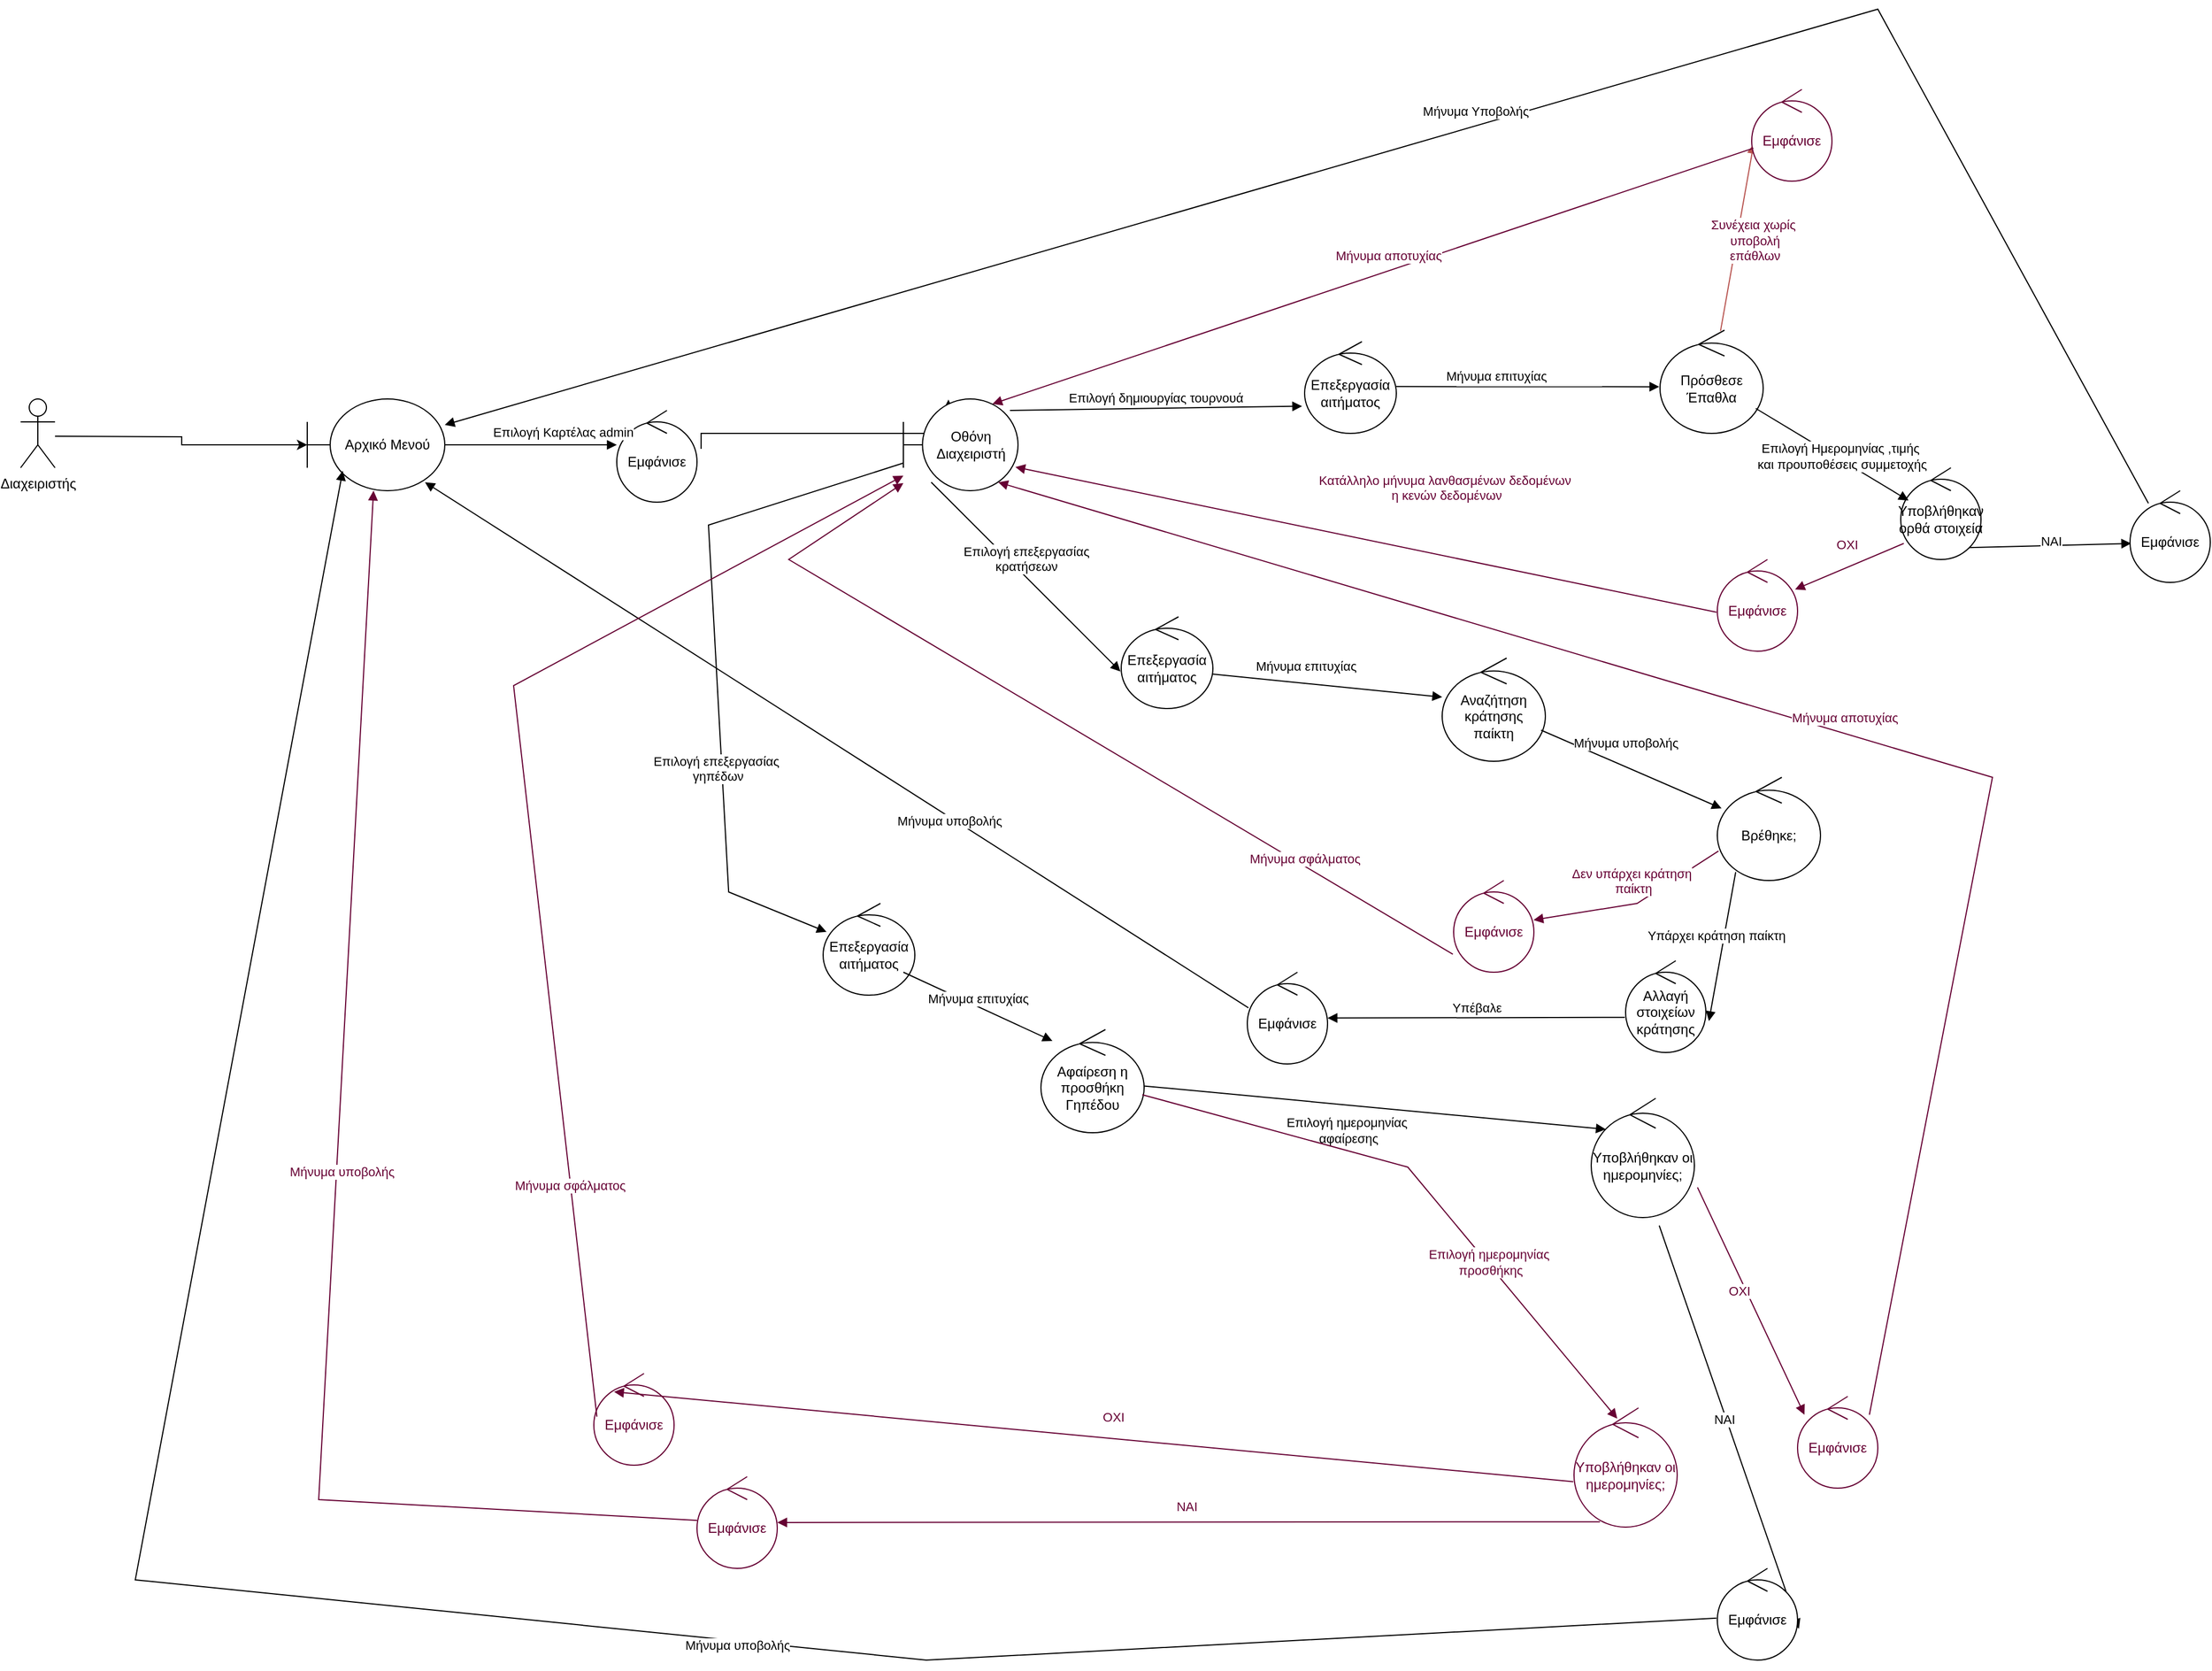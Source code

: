 <mxfile version="17.5.0" type="device"><diagram id="C5RBs43oDa-KdzZeNtuy" name="Page-1"><mxGraphModel dx="4498" dy="2693" grid="1" gridSize="10" guides="1" tooltips="1" connect="1" arrows="1" fold="1" page="1" pageScale="1" pageWidth="827" pageHeight="1169" math="0" shadow="0"><root><mxCell id="WIyWlLk6GJQsqaUBKTNV-0"/><mxCell id="WIyWlLk6GJQsqaUBKTNV-1" parent="WIyWlLk6GJQsqaUBKTNV-0"/><mxCell id="YTxGb8-02LjuwLGzg1cz-10" value="Διαχειριστής" style="shape=umlActor;verticalLabelPosition=bottom;verticalAlign=top;html=1;" vertex="1" parent="WIyWlLk6GJQsqaUBKTNV-1"><mxGeometry x="-1620" y="-810" width="30" height="60" as="geometry"/></mxCell><mxCell id="YTxGb8-02LjuwLGzg1cz-11" value="Αρχικό Μενού" style="shape=umlBoundary;whiteSpace=wrap;html=1;" vertex="1" parent="WIyWlLk6GJQsqaUBKTNV-1"><mxGeometry x="-1370" y="-810" width="120" height="80" as="geometry"/></mxCell><mxCell id="YTxGb8-02LjuwLGzg1cz-12" style="edgeStyle=orthogonalEdgeStyle;rounded=0;orthogonalLoop=1;jettySize=auto;html=1;entryX=0;entryY=0.5;entryDx=0;entryDy=0;entryPerimeter=0;exitX=0.5;exitY=0.5;exitDx=0;exitDy=0;exitPerimeter=0;" edge="1" parent="WIyWlLk6GJQsqaUBKTNV-1" target="YTxGb8-02LjuwLGzg1cz-11"><mxGeometry relative="1" as="geometry"><mxPoint x="-1292.08" y="-790.03" as="targetPoint"/><mxPoint x="-1590" y="-777.55" as="sourcePoint"/></mxGeometry></mxCell><mxCell id="YTxGb8-02LjuwLGzg1cz-13" value="Εμφάνισε" style="ellipse;shape=umlControl;whiteSpace=wrap;html=1;" vertex="1" parent="WIyWlLk6GJQsqaUBKTNV-1"><mxGeometry x="-1100" y="-800" width="70" height="80" as="geometry"/></mxCell><mxCell id="YTxGb8-02LjuwLGzg1cz-14" value="Επιλογή Καρτέλας admin" style="html=1;verticalAlign=bottom;endArrow=block;rounded=0;exitX=1;exitY=0.5;exitDx=0;exitDy=0;exitPerimeter=0;entryX=0;entryY=0.375;entryDx=0;entryDy=0;entryPerimeter=0;" edge="1" parent="WIyWlLk6GJQsqaUBKTNV-1" source="YTxGb8-02LjuwLGzg1cz-11" target="YTxGb8-02LjuwLGzg1cz-13"><mxGeometry x="0.371" y="3" width="80" relative="1" as="geometry"><mxPoint x="-1060" y="-780" as="sourcePoint"/><mxPoint x="-958.83" y="-712.92" as="targetPoint"/><mxPoint y="1" as="offset"/></mxGeometry></mxCell><mxCell id="YTxGb8-02LjuwLGzg1cz-15" style="edgeStyle=orthogonalEdgeStyle;rounded=0;orthogonalLoop=1;jettySize=auto;html=1;exitX=1.051;exitY=0.418;exitDx=0;exitDy=0;exitPerimeter=0;entryX=0.393;entryY=0.007;entryDx=0;entryDy=0;entryPerimeter=0;" edge="1" parent="WIyWlLk6GJQsqaUBKTNV-1" source="YTxGb8-02LjuwLGzg1cz-13" target="YTxGb8-02LjuwLGzg1cz-16"><mxGeometry relative="1" as="geometry"><mxPoint x="-540" y="-820" as="targetPoint"/><mxPoint x="-690" y="-819.98" as="sourcePoint"/><Array as="points"><mxPoint x="-1026" y="-780"/><mxPoint x="-811" y="-780"/></Array></mxGeometry></mxCell><mxCell id="YTxGb8-02LjuwLGzg1cz-16" value="Οθόνη Διαχειριστή" style="shape=umlBoundary;whiteSpace=wrap;html=1;" vertex="1" parent="WIyWlLk6GJQsqaUBKTNV-1"><mxGeometry x="-850" y="-810" width="100" height="80" as="geometry"/></mxCell><mxCell id="YTxGb8-02LjuwLGzg1cz-17" value="Επεξεργασία αιτήματος&lt;br&gt;" style="ellipse;shape=umlControl;whiteSpace=wrap;html=1;" vertex="1" parent="WIyWlLk6GJQsqaUBKTNV-1"><mxGeometry x="-500" y="-860" width="80" height="80" as="geometry"/></mxCell><mxCell id="YTxGb8-02LjuwLGzg1cz-18" value="Επιλογή δημιουργίας τουρνουά" style="html=1;verticalAlign=bottom;endArrow=block;rounded=0;exitX=0.93;exitY=0.125;exitDx=0;exitDy=0;exitPerimeter=0;entryX=-0.027;entryY=0.704;entryDx=0;entryDy=0;entryPerimeter=0;" edge="1" parent="WIyWlLk6GJQsqaUBKTNV-1" source="YTxGb8-02LjuwLGzg1cz-16" target="YTxGb8-02LjuwLGzg1cz-17"><mxGeometry width="80" relative="1" as="geometry"><mxPoint x="-430" y="-790" as="sourcePoint"/><mxPoint x="-110" y="-910" as="targetPoint"/></mxGeometry></mxCell><mxCell id="YTxGb8-02LjuwLGzg1cz-19" value="" style="html=1;verticalAlign=bottom;endArrow=block;rounded=0;entryX=-0.007;entryY=0.548;entryDx=0;entryDy=0;entryPerimeter=0;" edge="1" parent="WIyWlLk6GJQsqaUBKTNV-1" target="YTxGb8-02LjuwLGzg1cz-21"><mxGeometry x="0.062" y="-3" width="80" relative="1" as="geometry"><mxPoint x="-420" y="-820.83" as="sourcePoint"/><mxPoint x="-320.0" y="-820.83" as="targetPoint"/><mxPoint as="offset"/></mxGeometry></mxCell><mxCell id="YTxGb8-02LjuwLGzg1cz-20" value="Μήνυμα επιτυχίας" style="edgeLabel;html=1;align=center;verticalAlign=middle;resizable=0;points=[];" vertex="1" connectable="0" parent="YTxGb8-02LjuwLGzg1cz-19"><mxGeometry x="-0.277" y="3" relative="1" as="geometry"><mxPoint x="4" y="-6" as="offset"/></mxGeometry></mxCell><mxCell id="YTxGb8-02LjuwLGzg1cz-21" value="Πρόσθεσε Έπαθλα" style="ellipse;shape=umlControl;whiteSpace=wrap;html=1;rotation=0;" vertex="1" parent="WIyWlLk6GJQsqaUBKTNV-1"><mxGeometry x="-190" y="-870" width="90" height="90" as="geometry"/></mxCell><mxCell id="YTxGb8-02LjuwLGzg1cz-24" value="Συνέχεια χωρίς&lt;br&gt;&amp;nbsp;υποβολή&lt;br&gt;&amp;nbsp;επάθλων" style="html=1;verticalAlign=bottom;endArrow=block;rounded=0;entryX=0.025;entryY=0.592;entryDx=0;entryDy=0;entryPerimeter=0;fillColor=#f8cecc;strokeColor=#b85450;fontColor=#660033;" edge="1" parent="WIyWlLk6GJQsqaUBKTNV-1" target="YTxGb8-02LjuwLGzg1cz-25" source="YTxGb8-02LjuwLGzg1cz-21"><mxGeometry x="-0.264" y="-18" width="80" relative="1" as="geometry"><mxPoint x="-411.96" y="-498.99" as="sourcePoint"/><mxPoint x="-320" y="-559" as="targetPoint"/><mxPoint as="offset"/><Array as="points"/></mxGeometry></mxCell><mxCell id="YTxGb8-02LjuwLGzg1cz-25" value="Εμφάνισε" style="ellipse;shape=umlControl;whiteSpace=wrap;html=1;fontColor=#660033;strokeColor=#660033;" vertex="1" parent="WIyWlLk6GJQsqaUBKTNV-1"><mxGeometry x="-110" y="-1080" width="70" height="80" as="geometry"/></mxCell><mxCell id="YTxGb8-02LjuwLGzg1cz-26" value="Υποβλήθηκαν ορθά στοιχεία" style="ellipse;shape=umlControl;whiteSpace=wrap;html=1;" vertex="1" parent="WIyWlLk6GJQsqaUBKTNV-1"><mxGeometry x="20" y="-750" width="70" height="80" as="geometry"/></mxCell><mxCell id="YTxGb8-02LjuwLGzg1cz-27" value="" style="html=1;verticalAlign=bottom;endArrow=block;rounded=0;entryX=0.097;entryY=0.357;entryDx=0;entryDy=0;entryPerimeter=0;" edge="1" parent="WIyWlLk6GJQsqaUBKTNV-1" target="YTxGb8-02LjuwLGzg1cz-26" source="YTxGb8-02LjuwLGzg1cz-21"><mxGeometry x="0.062" y="-3" width="80" relative="1" as="geometry"><mxPoint x="-456.99" y="-479" as="sourcePoint"/><mxPoint x="-457" y="-380" as="targetPoint"/><mxPoint as="offset"/></mxGeometry></mxCell><mxCell id="YTxGb8-02LjuwLGzg1cz-28" value="Επιλογή Ημερομηνίας ,τιμής&lt;br&gt;&amp;nbsp;και προυποθέσεις συμμετοχής" style="edgeLabel;html=1;align=center;verticalAlign=middle;resizable=0;points=[];" vertex="1" connectable="0" parent="YTxGb8-02LjuwLGzg1cz-27"><mxGeometry x="-0.277" y="3" relative="1" as="geometry"><mxPoint x="24" y="15" as="offset"/></mxGeometry></mxCell><mxCell id="YTxGb8-02LjuwLGzg1cz-29" value="ΝΑΙ" style="html=1;verticalAlign=bottom;endArrow=block;rounded=0;exitX=0.85;exitY=0.871;exitDx=0;exitDy=0;exitPerimeter=0;entryX=0.014;entryY=0.575;entryDx=0;entryDy=0;entryPerimeter=0;" edge="1" parent="WIyWlLk6GJQsqaUBKTNV-1" source="YTxGb8-02LjuwLGzg1cz-26" target="YTxGb8-02LjuwLGzg1cz-34"><mxGeometry x="0.004" y="-5" width="80" relative="1" as="geometry"><mxPoint x="-413" y="-320" as="sourcePoint"/><mxPoint x="210" y="-680" as="targetPoint"/><mxPoint as="offset"/></mxGeometry></mxCell><mxCell id="YTxGb8-02LjuwLGzg1cz-30" value="ΟΧΙ" style="html=1;verticalAlign=bottom;endArrow=block;rounded=0;strokeColor=#660033;fontColor=#660033;exitX=0.038;exitY=0.825;exitDx=0;exitDy=0;exitPerimeter=0;" edge="1" parent="WIyWlLk6GJQsqaUBKTNV-1" source="YTxGb8-02LjuwLGzg1cz-26" target="YTxGb8-02LjuwLGzg1cz-32"><mxGeometry x="-0.038" y="-10" width="80" relative="1" as="geometry"><mxPoint x="-40" y="-700" as="sourcePoint"/><mxPoint x="220" y="-790" as="targetPoint"/><mxPoint as="offset"/></mxGeometry></mxCell><mxCell id="YTxGb8-02LjuwLGzg1cz-31" value="Μήνυμα αποτυχίας" style="html=1;verticalAlign=bottom;endArrow=block;rounded=0;entryX=0.777;entryY=0.054;entryDx=0;entryDy=0;entryPerimeter=0;fontColor=#660033;strokeColor=#660033;" edge="1" parent="WIyWlLk6GJQsqaUBKTNV-1" source="YTxGb8-02LjuwLGzg1cz-25" target="YTxGb8-02LjuwLGzg1cz-16"><mxGeometry x="-0.045" y="-4" width="80" relative="1" as="geometry"><mxPoint x="-210" y="-1050" as="sourcePoint"/><mxPoint x="-300.99" y="-1110" as="targetPoint"/><mxPoint as="offset"/></mxGeometry></mxCell><mxCell id="YTxGb8-02LjuwLGzg1cz-32" value="Εμφάνισε" style="ellipse;shape=umlControl;whiteSpace=wrap;html=1;strokeColor=#660033;fontColor=#660033;" vertex="1" parent="WIyWlLk6GJQsqaUBKTNV-1"><mxGeometry x="-140" y="-670" width="70" height="80" as="geometry"/></mxCell><mxCell id="YTxGb8-02LjuwLGzg1cz-33" value="Κατάλληλο μήνυμα λανθασμένων δεδομένων&lt;br&gt;&amp;nbsp;η κενών δεδομένων" style="html=1;verticalAlign=bottom;endArrow=block;rounded=0;fontColor=#660033;strokeColor=#660033;exitX=-0.01;exitY=0.575;exitDx=0;exitDy=0;exitPerimeter=0;entryX=0.977;entryY=0.742;entryDx=0;entryDy=0;entryPerimeter=0;" edge="1" parent="WIyWlLk6GJQsqaUBKTNV-1" source="YTxGb8-02LjuwLGzg1cz-32" target="YTxGb8-02LjuwLGzg1cz-16"><mxGeometry x="-0.197" y="-43" width="80" relative="1" as="geometry"><mxPoint x="-1050" y="-645" as="sourcePoint"/><mxPoint x="-425.417" y="-584" as="targetPoint"/><mxPoint as="offset"/></mxGeometry></mxCell><mxCell id="YTxGb8-02LjuwLGzg1cz-34" value="Εμφάνισε" style="ellipse;shape=umlControl;whiteSpace=wrap;html=1;" vertex="1" parent="WIyWlLk6GJQsqaUBKTNV-1"><mxGeometry x="220" y="-730" width="70" height="80" as="geometry"/></mxCell><mxCell id="YTxGb8-02LjuwLGzg1cz-35" value="Μήνυμα Υποβολής" style="html=1;verticalAlign=bottom;endArrow=block;rounded=0;exitX=0.229;exitY=0.138;exitDx=0;exitDy=0;exitPerimeter=0;" edge="1" parent="WIyWlLk6GJQsqaUBKTNV-1" source="YTxGb8-02LjuwLGzg1cz-34" target="YTxGb8-02LjuwLGzg1cz-11"><mxGeometry x="-0.045" y="-4" width="80" relative="1" as="geometry"><mxPoint x="250" y="-700" as="sourcePoint"/><mxPoint x="30" y="-1110" as="targetPoint"/><mxPoint as="offset"/><Array as="points"><mxPoint y="-1150"/></Array></mxGeometry></mxCell><mxCell id="YTxGb8-02LjuwLGzg1cz-36" value="Επιλογή επεξεργασίας&lt;br&gt;κρατήσεων" style="html=1;verticalAlign=bottom;endArrow=block;rounded=0;exitX=0.243;exitY=0.908;exitDx=0;exitDy=0;exitPerimeter=0;entryX=-0.008;entryY=0.596;entryDx=0;entryDy=0;entryPerimeter=0;" edge="1" parent="WIyWlLk6GJQsqaUBKTNV-1" source="YTxGb8-02LjuwLGzg1cz-16" target="YTxGb8-02LjuwLGzg1cz-45"><mxGeometry width="80" relative="1" as="geometry"><mxPoint x="-978.26" y="-462.96" as="sourcePoint"/><mxPoint x="-790" y="-510" as="targetPoint"/></mxGeometry></mxCell><mxCell id="YTxGb8-02LjuwLGzg1cz-37" value="Αναζήτηση κράτησης παίκτη" style="ellipse;shape=umlControl;whiteSpace=wrap;html=1;rotation=0;" vertex="1" parent="WIyWlLk6GJQsqaUBKTNV-1"><mxGeometry x="-380" y="-584" width="90" height="90" as="geometry"/></mxCell><mxCell id="YTxGb8-02LjuwLGzg1cz-38" value="" style="html=1;verticalAlign=bottom;endArrow=block;rounded=0;" edge="1" parent="WIyWlLk6GJQsqaUBKTNV-1" source="YTxGb8-02LjuwLGzg1cz-37" target="YTxGb8-02LjuwLGzg1cz-39"><mxGeometry width="80" relative="1" as="geometry"><mxPoint x="-880" y="-156.55" as="sourcePoint"/><mxPoint x="-780" y="-156.05" as="targetPoint"/></mxGeometry></mxCell><mxCell id="YTxGb8-02LjuwLGzg1cz-39" value="Βρέθηκε;" style="ellipse;shape=umlControl;whiteSpace=wrap;html=1;rotation=0;" vertex="1" parent="WIyWlLk6GJQsqaUBKTNV-1"><mxGeometry x="-140" y="-480.0" width="90" height="90" as="geometry"/></mxCell><mxCell id="YTxGb8-02LjuwLGzg1cz-40" value="Υπάρχει κράτηση παίκτη" style="html=1;verticalAlign=bottom;endArrow=block;rounded=0;exitX=0.178;exitY=0.919;exitDx=0;exitDy=0;exitPerimeter=0;entryX=1.038;entryY=0.658;entryDx=0;entryDy=0;entryPerimeter=0;" edge="1" parent="WIyWlLk6GJQsqaUBKTNV-1" source="YTxGb8-02LjuwLGzg1cz-39" target="YTxGb8-02LjuwLGzg1cz-42"><mxGeometry x="0.004" y="-5" width="80" relative="1" as="geometry"><mxPoint x="-690" y="-161.05" as="sourcePoint"/><mxPoint x="90" y="-410" as="targetPoint"/><mxPoint as="offset"/><Array as="points"/></mxGeometry></mxCell><mxCell id="YTxGb8-02LjuwLGzg1cz-41" value="Δεν υπάρχει κράτηση&lt;br&gt;&amp;nbsp;παίκτη" style="html=1;verticalAlign=bottom;endArrow=block;rounded=0;fontColor=#660033;strokeColor=#660033;exitX=0.011;exitY=0.715;exitDx=0;exitDy=0;exitPerimeter=0;" edge="1" parent="WIyWlLk6GJQsqaUBKTNV-1" source="YTxGb8-02LjuwLGzg1cz-39" target="YTxGb8-02LjuwLGzg1cz-49"><mxGeometry x="0.004" y="-5" width="80" relative="1" as="geometry"><mxPoint x="-640" y="-121.05" as="sourcePoint"/><mxPoint x="-210" y="-370" as="targetPoint"/><mxPoint as="offset"/><Array as="points"><mxPoint x="-210" y="-370"/></Array></mxGeometry></mxCell><mxCell id="YTxGb8-02LjuwLGzg1cz-42" value="Αλλαγή στοιχείων κράτησης" style="ellipse;shape=umlControl;whiteSpace=wrap;html=1;" vertex="1" parent="WIyWlLk6GJQsqaUBKTNV-1"><mxGeometry x="-220" y="-320.0" width="70" height="80" as="geometry"/></mxCell><mxCell id="YTxGb8-02LjuwLGzg1cz-43" value="Υπέβαλε" style="html=1;verticalAlign=bottom;endArrow=block;rounded=0;exitX=-0.01;exitY=0.617;exitDx=0;exitDy=0;exitPerimeter=0;" edge="1" parent="WIyWlLk6GJQsqaUBKTNV-1" source="YTxGb8-02LjuwLGzg1cz-42" target="YTxGb8-02LjuwLGzg1cz-51"><mxGeometry x="0.0" width="80" relative="1" as="geometry"><mxPoint x="-320" y="-350" as="sourcePoint"/><mxPoint x="230" y="-510" as="targetPoint"/><mxPoint as="offset"/></mxGeometry></mxCell><mxCell id="YTxGb8-02LjuwLGzg1cz-44" value="Μήνυμα υποβολής&lt;br&gt;" style="edgeLabel;html=1;align=center;verticalAlign=middle;resizable=0;points=[];" vertex="1" connectable="0" parent="WIyWlLk6GJQsqaUBKTNV-1"><mxGeometry x="-219.997" y="-509.996" as="geometry"/></mxCell><mxCell id="YTxGb8-02LjuwLGzg1cz-45" value="Επεξεργασία αιτήματος&lt;br&gt;" style="ellipse;shape=umlControl;whiteSpace=wrap;html=1;" vertex="1" parent="WIyWlLk6GJQsqaUBKTNV-1"><mxGeometry x="-660.0" y="-620" width="80" height="80" as="geometry"/></mxCell><mxCell id="YTxGb8-02LjuwLGzg1cz-46" value="" style="html=1;verticalAlign=bottom;endArrow=block;rounded=0;exitX=1.025;exitY=0.613;exitDx=0;exitDy=0;exitPerimeter=0;" edge="1" parent="WIyWlLk6GJQsqaUBKTNV-1"><mxGeometry x="0.062" y="-3" width="80" relative="1" as="geometry"><mxPoint x="-580" y="-570" as="sourcePoint"/><mxPoint x="-380" y="-550" as="targetPoint"/><mxPoint as="offset"/></mxGeometry></mxCell><mxCell id="YTxGb8-02LjuwLGzg1cz-47" value="Μήνυμα επιτυχίας" style="edgeLabel;html=1;align=center;verticalAlign=middle;resizable=0;points=[];" vertex="1" connectable="0" parent="YTxGb8-02LjuwLGzg1cz-46"><mxGeometry x="-0.277" y="3" relative="1" as="geometry"><mxPoint x="8" y="-11" as="offset"/></mxGeometry></mxCell><mxCell id="YTxGb8-02LjuwLGzg1cz-49" value="Εμφάνισε" style="ellipse;shape=umlControl;whiteSpace=wrap;html=1;strokeColor=#660033;fontColor=#660033;" vertex="1" parent="WIyWlLk6GJQsqaUBKTNV-1"><mxGeometry x="-370" y="-390" width="70" height="80" as="geometry"/></mxCell><mxCell id="YTxGb8-02LjuwLGzg1cz-50" value="Μήνυμα σφάλματος&lt;br&gt;" style="html=1;verticalAlign=bottom;endArrow=block;rounded=0;fontColor=#660033;strokeColor=#660033;exitX=-0.01;exitY=0.804;exitDx=0;exitDy=0;exitPerimeter=0;" edge="1" parent="WIyWlLk6GJQsqaUBKTNV-1" source="YTxGb8-02LjuwLGzg1cz-49" target="YTxGb8-02LjuwLGzg1cz-16"><mxGeometry x="-0.623" y="2" width="80" relative="1" as="geometry"><mxPoint x="-155.99" y="-200.0" as="sourcePoint"/><mxPoint x="-1170" y="-560" as="targetPoint"/><mxPoint as="offset"/><Array as="points"><mxPoint x="-950" y="-670"/></Array></mxGeometry></mxCell><mxCell id="YTxGb8-02LjuwLGzg1cz-51" value="Εμφάνισε" style="ellipse;shape=umlControl;whiteSpace=wrap;html=1;" vertex="1" parent="WIyWlLk6GJQsqaUBKTNV-1"><mxGeometry x="-550" y="-310" width="70" height="80" as="geometry"/></mxCell><mxCell id="YTxGb8-02LjuwLGzg1cz-52" value="" style="html=1;verticalAlign=bottom;endArrow=block;rounded=0;exitX=0.014;exitY=0.388;exitDx=0;exitDy=0;exitPerimeter=0;entryX=0.856;entryY=0.908;entryDx=0;entryDy=0;entryPerimeter=0;" edge="1" parent="WIyWlLk6GJQsqaUBKTNV-1" source="YTxGb8-02LjuwLGzg1cz-51" target="YTxGb8-02LjuwLGzg1cz-11"><mxGeometry x="0.062" y="-3" width="80" relative="1" as="geometry"><mxPoint x="-660.0" y="-460.0" as="sourcePoint"/><mxPoint x="-940" y="-453" as="targetPoint"/><mxPoint as="offset"/><Array as="points"/></mxGeometry></mxCell><mxCell id="YTxGb8-02LjuwLGzg1cz-53" value="Μήνυμα υποβολής&lt;br&gt;" style="edgeLabel;html=1;align=center;verticalAlign=middle;resizable=0;points=[];" vertex="1" connectable="0" parent="YTxGb8-02LjuwLGzg1cz-52"><mxGeometry x="-0.277" y="3" relative="1" as="geometry"><mxPoint as="offset"/></mxGeometry></mxCell><mxCell id="YTxGb8-02LjuwLGzg1cz-54" value="Επιλογή επεξεργασίας&amp;nbsp;&lt;br&gt;γηπέδων" style="html=1;verticalAlign=bottom;endArrow=block;rounded=0;" edge="1" parent="WIyWlLk6GJQsqaUBKTNV-1" source="YTxGb8-02LjuwLGzg1cz-16" target="YTxGb8-02LjuwLGzg1cz-55"><mxGeometry x="0.374" y="-5" width="80" relative="1" as="geometry"><mxPoint x="-1130" y="-590" as="sourcePoint"/><mxPoint x="-990" y="-340" as="targetPoint"/><Array as="points"><mxPoint x="-1020" y="-700"/><mxPoint x="-1002.4" y="-380"/></Array><mxPoint as="offset"/></mxGeometry></mxCell><mxCell id="YTxGb8-02LjuwLGzg1cz-55" value="Επεξεργασία αιτήματος&lt;br&gt;" style="ellipse;shape=umlControl;whiteSpace=wrap;html=1;" vertex="1" parent="WIyWlLk6GJQsqaUBKTNV-1"><mxGeometry x="-920" y="-370" width="80" height="80" as="geometry"/></mxCell><mxCell id="YTxGb8-02LjuwLGzg1cz-56" value="" style="html=1;verticalAlign=bottom;endArrow=block;rounded=0;exitX=1.025;exitY=0.613;exitDx=0;exitDy=0;exitPerimeter=0;" edge="1" parent="WIyWlLk6GJQsqaUBKTNV-1"><mxGeometry x="0.062" y="-3" width="80" relative="1" as="geometry"><mxPoint x="-850" y="-310.0" as="sourcePoint"/><mxPoint x="-720" y="-250" as="targetPoint"/><mxPoint as="offset"/></mxGeometry></mxCell><mxCell id="YTxGb8-02LjuwLGzg1cz-57" value="Μήνυμα επιτυχίας" style="edgeLabel;html=1;align=center;verticalAlign=middle;resizable=0;points=[];" vertex="1" connectable="0" parent="YTxGb8-02LjuwLGzg1cz-56"><mxGeometry x="-0.277" y="3" relative="1" as="geometry"><mxPoint x="16" y="4" as="offset"/></mxGeometry></mxCell><mxCell id="YTxGb8-02LjuwLGzg1cz-58" value="Αφαίρεση η προσθήκη Γηπέδου" style="ellipse;shape=umlControl;whiteSpace=wrap;html=1;rotation=0;" vertex="1" parent="WIyWlLk6GJQsqaUBKTNV-1"><mxGeometry x="-730" y="-260" width="90" height="90" as="geometry"/></mxCell><mxCell id="YTxGb8-02LjuwLGzg1cz-59" value="Υποβλήθηκαν οι ημερομηνίες;" style="ellipse;shape=umlControl;whiteSpace=wrap;html=1;" vertex="1" parent="WIyWlLk6GJQsqaUBKTNV-1"><mxGeometry x="-250" y="-200" width="90" height="104" as="geometry"/></mxCell><mxCell id="YTxGb8-02LjuwLGzg1cz-60" value="ΝΑΙ" style="html=1;verticalAlign=bottom;endArrow=block;rounded=0;entryX=1.017;entryY=0.658;entryDx=0;entryDy=0;entryPerimeter=0;exitX=0.659;exitY=1.067;exitDx=0;exitDy=0;exitPerimeter=0;" edge="1" parent="WIyWlLk6GJQsqaUBKTNV-1" source="YTxGb8-02LjuwLGzg1cz-59" target="YTxGb8-02LjuwLGzg1cz-62"><mxGeometry x="0.004" y="-5" width="80" relative="1" as="geometry"><mxPoint x="-470" y="-40" as="sourcePoint"/><mxPoint x="-500" y="90" as="targetPoint"/><mxPoint as="offset"/></mxGeometry></mxCell><mxCell id="YTxGb8-02LjuwLGzg1cz-61" value="ΟΧΙ" style="html=1;verticalAlign=bottom;endArrow=block;rounded=0;exitX=1.03;exitY=0.747;exitDx=0;exitDy=0;exitPerimeter=0;entryX=0.086;entryY=0.2;entryDx=0;entryDy=0;entryPerimeter=0;fontColor=#660033;strokeColor=#660033;" edge="1" parent="WIyWlLk6GJQsqaUBKTNV-1" source="YTxGb8-02LjuwLGzg1cz-59" target="YTxGb8-02LjuwLGzg1cz-63"><mxGeometry x="-0.038" y="-10" width="80" relative="1" as="geometry"><mxPoint x="-520.0" y="-39.0" as="sourcePoint"/><mxPoint x="-480" y="60" as="targetPoint"/><mxPoint as="offset"/></mxGeometry></mxCell><mxCell id="YTxGb8-02LjuwLGzg1cz-62" value="Εμφάνισε" style="ellipse;shape=umlControl;whiteSpace=wrap;html=1;" vertex="1" parent="WIyWlLk6GJQsqaUBKTNV-1"><mxGeometry x="-140" y="210" width="70" height="80" as="geometry"/></mxCell><mxCell id="YTxGb8-02LjuwLGzg1cz-63" value="Εμφάνισε" style="ellipse;shape=umlControl;whiteSpace=wrap;html=1;strokeColor=#660033;fontColor=#660033;" vertex="1" parent="WIyWlLk6GJQsqaUBKTNV-1"><mxGeometry x="-70" y="60" width="70" height="80" as="geometry"/></mxCell><mxCell id="YTxGb8-02LjuwLGzg1cz-65" value="Υποβλήθηκαν οι ημερομηνίες;" style="ellipse;shape=umlControl;whiteSpace=wrap;html=1;strokeColor=#660033;fontColor=#660033;" vertex="1" parent="WIyWlLk6GJQsqaUBKTNV-1"><mxGeometry x="-265" y="70" width="90" height="104" as="geometry"/></mxCell><mxCell id="YTxGb8-02LjuwLGzg1cz-66" value="Εμφάνισε" style="ellipse;shape=umlControl;whiteSpace=wrap;html=1;fontColor=#660033;strokeColor=#660033;" vertex="1" parent="WIyWlLk6GJQsqaUBKTNV-1"><mxGeometry x="-1120" y="40" width="70" height="80" as="geometry"/></mxCell><mxCell id="YTxGb8-02LjuwLGzg1cz-67" value="Εμφάνισε" style="ellipse;shape=umlControl;whiteSpace=wrap;html=1;strokeColor=#660033;fontColor=#660033;" vertex="1" parent="WIyWlLk6GJQsqaUBKTNV-1"><mxGeometry x="-1030" y="130" width="70" height="80" as="geometry"/></mxCell><mxCell id="YTxGb8-02LjuwLGzg1cz-68" value="ΟΧΙ" style="html=1;verticalAlign=bottom;endArrow=block;rounded=0;exitX=-0.007;exitY=0.619;exitDx=0;exitDy=0;exitPerimeter=0;entryX=0.252;entryY=0.2;entryDx=0;entryDy=0;entryPerimeter=0;fontColor=#660033;strokeColor=#660033;" edge="1" parent="WIyWlLk6GJQsqaUBKTNV-1" source="YTxGb8-02LjuwLGzg1cz-65" target="YTxGb8-02LjuwLGzg1cz-66"><mxGeometry x="-0.038" y="-10" width="80" relative="1" as="geometry"><mxPoint x="-345.25" y="119.998" as="sourcePoint"/><mxPoint x="-410" y="170.31" as="targetPoint"/><mxPoint as="offset"/></mxGeometry></mxCell><mxCell id="YTxGb8-02LjuwLGzg1cz-69" value="ΝΑΙ" style="html=1;verticalAlign=bottom;endArrow=block;rounded=0;exitX=0.252;exitY=0.955;exitDx=0;exitDy=0;exitPerimeter=0;fontColor=#660033;strokeColor=#660033;" edge="1" parent="WIyWlLk6GJQsqaUBKTNV-1" target="YTxGb8-02LjuwLGzg1cz-67" source="YTxGb8-02LjuwLGzg1cz-65"><mxGeometry x="0.004" y="-5" width="80" relative="1" as="geometry"><mxPoint x="-404.43" y="60.002" as="sourcePoint"/><mxPoint x="-465.58" y="63.53" as="targetPoint"/><mxPoint as="offset"/></mxGeometry></mxCell><mxCell id="YTxGb8-02LjuwLGzg1cz-70" value="" style="html=1;verticalAlign=bottom;endArrow=block;rounded=0;entryX=0.141;entryY=0.26;entryDx=0;entryDy=0;entryPerimeter=0;" edge="1" parent="WIyWlLk6GJQsqaUBKTNV-1" source="YTxGb8-02LjuwLGzg1cz-58" target="YTxGb8-02LjuwLGzg1cz-59"><mxGeometry x="0.062" y="-3" width="80" relative="1" as="geometry"><mxPoint x="-769.39" y="-170.0" as="sourcePoint"/><mxPoint x="-920" y="-80.86" as="targetPoint"/><mxPoint as="offset"/><Array as="points"/></mxGeometry></mxCell><mxCell id="YTxGb8-02LjuwLGzg1cz-71" value="Επιλογή ημερομηνίας&amp;nbsp;&lt;br&gt;αφαίρεσης" style="edgeLabel;html=1;align=center;verticalAlign=middle;resizable=0;points=[];" vertex="1" connectable="0" parent="YTxGb8-02LjuwLGzg1cz-70"><mxGeometry x="-0.277" y="3" relative="1" as="geometry"><mxPoint x="32" y="28" as="offset"/></mxGeometry></mxCell><mxCell id="YTxGb8-02LjuwLGzg1cz-72" value="" style="html=1;verticalAlign=bottom;endArrow=block;rounded=0;strokeColor=#660033;entryX=0.419;entryY=0.09;entryDx=0;entryDy=0;entryPerimeter=0;" edge="1" parent="WIyWlLk6GJQsqaUBKTNV-1" source="YTxGb8-02LjuwLGzg1cz-58" target="YTxGb8-02LjuwLGzg1cz-65"><mxGeometry x="0.062" y="-3" width="80" relative="1" as="geometry"><mxPoint x="-585.0" y="-260" as="sourcePoint"/><mxPoint x="-780" y="-210" as="targetPoint"/><mxPoint as="offset"/><Array as="points"><mxPoint x="-410" y="-140"/></Array></mxGeometry></mxCell><mxCell id="YTxGb8-02LjuwLGzg1cz-73" value="Επιλογή ημερομηνίας&amp;nbsp;&lt;br&gt;προσθήκης" style="edgeLabel;html=1;align=center;verticalAlign=middle;resizable=0;points=[];fontColor=#660033;" vertex="1" connectable="0" parent="YTxGb8-02LjuwLGzg1cz-72"><mxGeometry x="-0.277" y="3" relative="1" as="geometry"><mxPoint x="119" y="99" as="offset"/></mxGeometry></mxCell><mxCell id="YTxGb8-02LjuwLGzg1cz-75" value="Μήνυμα υποβολής&lt;br&gt;" style="html=1;verticalAlign=bottom;endArrow=block;rounded=0;fontColor=#660033;strokeColor=#660033;" edge="1" parent="WIyWlLk6GJQsqaUBKTNV-1" source="YTxGb8-02LjuwLGzg1cz-67" target="YTxGb8-02LjuwLGzg1cz-11"><mxGeometry x="0.004" y="-5" width="80" relative="1" as="geometry"><mxPoint x="-810.0" y="259.962" as="sourcePoint"/><mxPoint x="-1312.31" y="-200" as="targetPoint"/><mxPoint as="offset"/><Array as="points"><mxPoint x="-1360" y="150"/></Array></mxGeometry></mxCell><mxCell id="YTxGb8-02LjuwLGzg1cz-77" value="Μήνυμα σφάλματος&lt;br&gt;" style="html=1;verticalAlign=bottom;endArrow=block;rounded=0;fontColor=#660033;strokeColor=#660033;exitX=0.038;exitY=0.471;exitDx=0;exitDy=0;exitPerimeter=0;" edge="1" parent="WIyWlLk6GJQsqaUBKTNV-1" source="YTxGb8-02LjuwLGzg1cz-66" target="YTxGb8-02LjuwLGzg1cz-16"><mxGeometry x="-0.623" y="2" width="80" relative="1" as="geometry"><mxPoint x="-910" y="-68" as="sourcePoint"/><mxPoint x="-1160" y="-580" as="targetPoint"/><mxPoint as="offset"/><Array as="points"><mxPoint x="-1190" y="-560"/></Array></mxGeometry></mxCell><mxCell id="YTxGb8-02LjuwLGzg1cz-78" value="" style="html=1;verticalAlign=bottom;endArrow=block;rounded=0;exitX=-0.01;exitY=0.542;exitDx=0;exitDy=0;exitPerimeter=0;entryX=0.258;entryY=0.783;entryDx=0;entryDy=0;entryPerimeter=0;" edge="1" parent="WIyWlLk6GJQsqaUBKTNV-1" source="YTxGb8-02LjuwLGzg1cz-62" target="YTxGb8-02LjuwLGzg1cz-11"><mxGeometry x="0.062" y="-3" width="80" relative="1" as="geometry"><mxPoint x="-727.04" y="-129.01" as="sourcePoint"/><mxPoint x="-1140" y="-390.005" as="targetPoint"/><mxPoint as="offset"/><Array as="points"><mxPoint x="-830" y="290"/><mxPoint x="-1520" y="220"/></Array></mxGeometry></mxCell><mxCell id="YTxGb8-02LjuwLGzg1cz-79" value="Μήνυμα υποβολής&lt;br&gt;" style="edgeLabel;html=1;align=center;verticalAlign=middle;resizable=0;points=[];" vertex="1" connectable="0" parent="YTxGb8-02LjuwLGzg1cz-78"><mxGeometry x="-0.277" y="3" relative="1" as="geometry"><mxPoint as="offset"/></mxGeometry></mxCell><mxCell id="YTxGb8-02LjuwLGzg1cz-80" value="Μήνυμα αποτυχίας" style="html=1;verticalAlign=bottom;endArrow=block;rounded=0;fontColor=#660033;strokeColor=#660033;exitX=0.895;exitY=0.2;exitDx=0;exitDy=0;exitPerimeter=0;entryX=0.827;entryY=0.908;entryDx=0;entryDy=0;entryPerimeter=0;" edge="1" parent="WIyWlLk6GJQsqaUBKTNV-1" source="YTxGb8-02LjuwLGzg1cz-63" target="YTxGb8-02LjuwLGzg1cz-16"><mxGeometry x="-0.045" y="-4" width="80" relative="1" as="geometry"><mxPoint x="130" y="40" as="sourcePoint"/><mxPoint x="10" y="-510" as="targetPoint"/><mxPoint as="offset"/><Array as="points"><mxPoint x="100" y="-480"/></Array></mxGeometry></mxCell></root></mxGraphModel></diagram></mxfile>